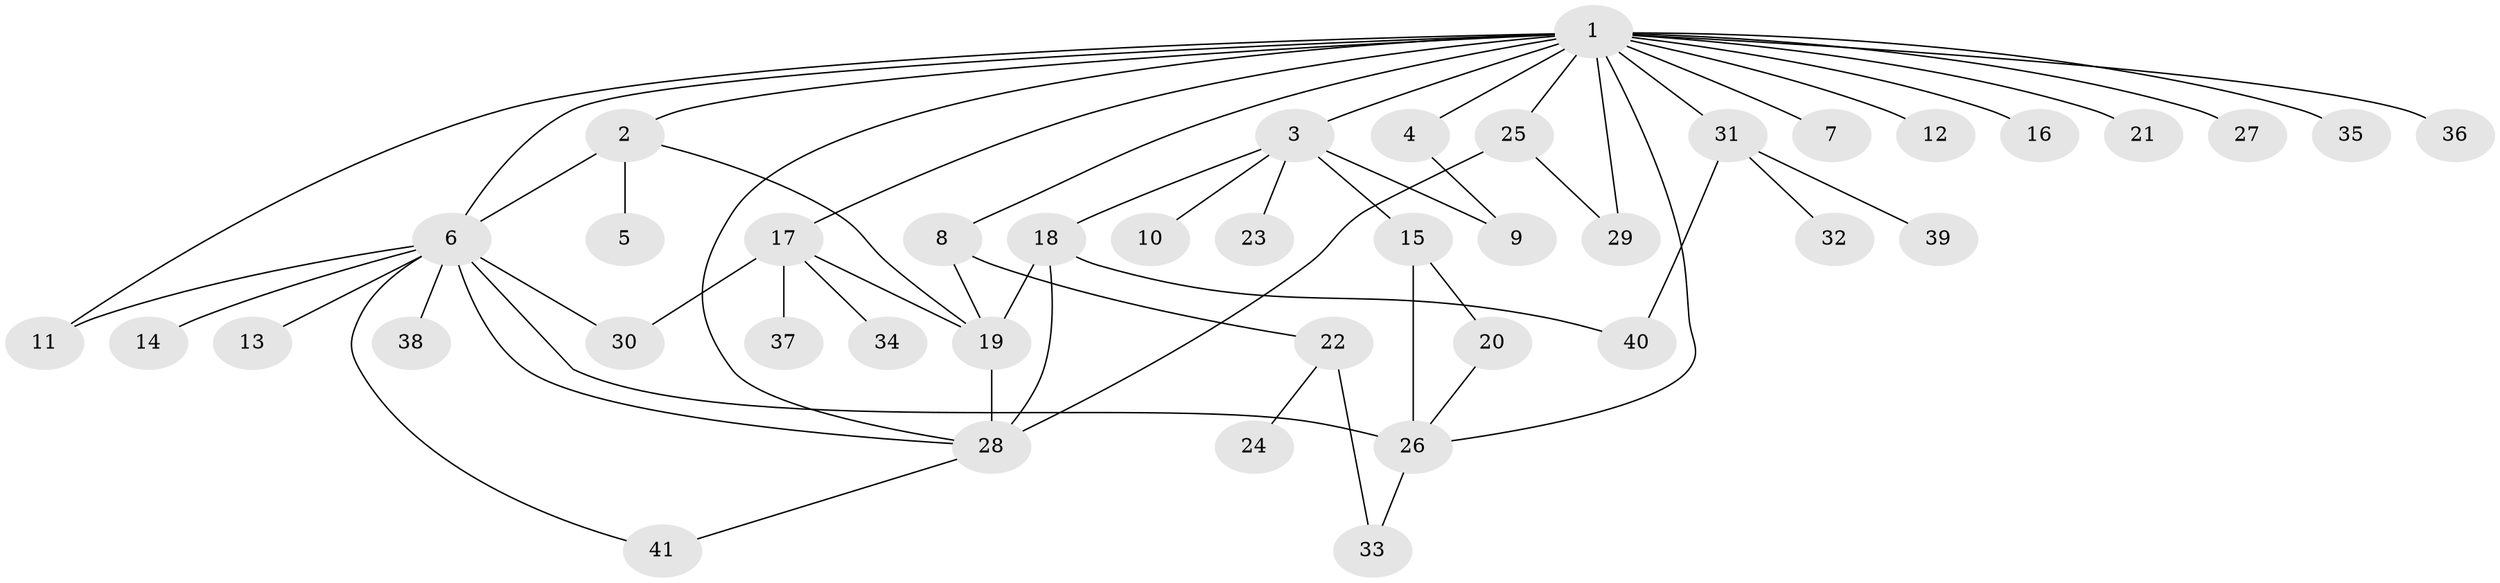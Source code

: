 // original degree distribution, {24: 0.015384615384615385, 5: 0.06153846153846154, 9: 0.015384615384615385, 2: 0.2, 1: 0.49230769230769234, 13: 0.015384615384615385, 4: 0.09230769230769231, 3: 0.046153846153846156, 6: 0.046153846153846156, 7: 0.015384615384615385}
// Generated by graph-tools (version 1.1) at 2025/50/03/04/25 22:50:44]
// undirected, 41 vertices, 58 edges
graph export_dot {
  node [color=gray90,style=filled];
  1;
  2;
  3;
  4;
  5;
  6;
  7;
  8;
  9;
  10;
  11;
  12;
  13;
  14;
  15;
  16;
  17;
  18;
  19;
  20;
  21;
  22;
  23;
  24;
  25;
  26;
  27;
  28;
  29;
  30;
  31;
  32;
  33;
  34;
  35;
  36;
  37;
  38;
  39;
  40;
  41;
  1 -- 2 [weight=1.0];
  1 -- 3 [weight=1.0];
  1 -- 4 [weight=1.0];
  1 -- 6 [weight=1.0];
  1 -- 7 [weight=1.0];
  1 -- 8 [weight=1.0];
  1 -- 11 [weight=1.0];
  1 -- 12 [weight=1.0];
  1 -- 16 [weight=1.0];
  1 -- 17 [weight=1.0];
  1 -- 21 [weight=1.0];
  1 -- 25 [weight=1.0];
  1 -- 26 [weight=1.0];
  1 -- 27 [weight=1.0];
  1 -- 28 [weight=1.0];
  1 -- 29 [weight=1.0];
  1 -- 31 [weight=1.0];
  1 -- 35 [weight=1.0];
  1 -- 36 [weight=1.0];
  2 -- 5 [weight=1.0];
  2 -- 6 [weight=1.0];
  2 -- 19 [weight=1.0];
  3 -- 9 [weight=1.0];
  3 -- 10 [weight=1.0];
  3 -- 15 [weight=1.0];
  3 -- 18 [weight=1.0];
  3 -- 23 [weight=1.0];
  4 -- 9 [weight=1.0];
  6 -- 11 [weight=1.0];
  6 -- 13 [weight=1.0];
  6 -- 14 [weight=1.0];
  6 -- 26 [weight=1.0];
  6 -- 28 [weight=1.0];
  6 -- 30 [weight=1.0];
  6 -- 38 [weight=1.0];
  6 -- 41 [weight=1.0];
  8 -- 19 [weight=1.0];
  8 -- 22 [weight=1.0];
  15 -- 20 [weight=1.0];
  15 -- 26 [weight=2.0];
  17 -- 19 [weight=1.0];
  17 -- 30 [weight=1.0];
  17 -- 34 [weight=1.0];
  17 -- 37 [weight=1.0];
  18 -- 19 [weight=1.0];
  18 -- 28 [weight=1.0];
  18 -- 40 [weight=1.0];
  19 -- 28 [weight=2.0];
  20 -- 26 [weight=1.0];
  22 -- 24 [weight=1.0];
  22 -- 33 [weight=1.0];
  25 -- 28 [weight=1.0];
  25 -- 29 [weight=1.0];
  26 -- 33 [weight=1.0];
  28 -- 41 [weight=1.0];
  31 -- 32 [weight=1.0];
  31 -- 39 [weight=1.0];
  31 -- 40 [weight=1.0];
}
